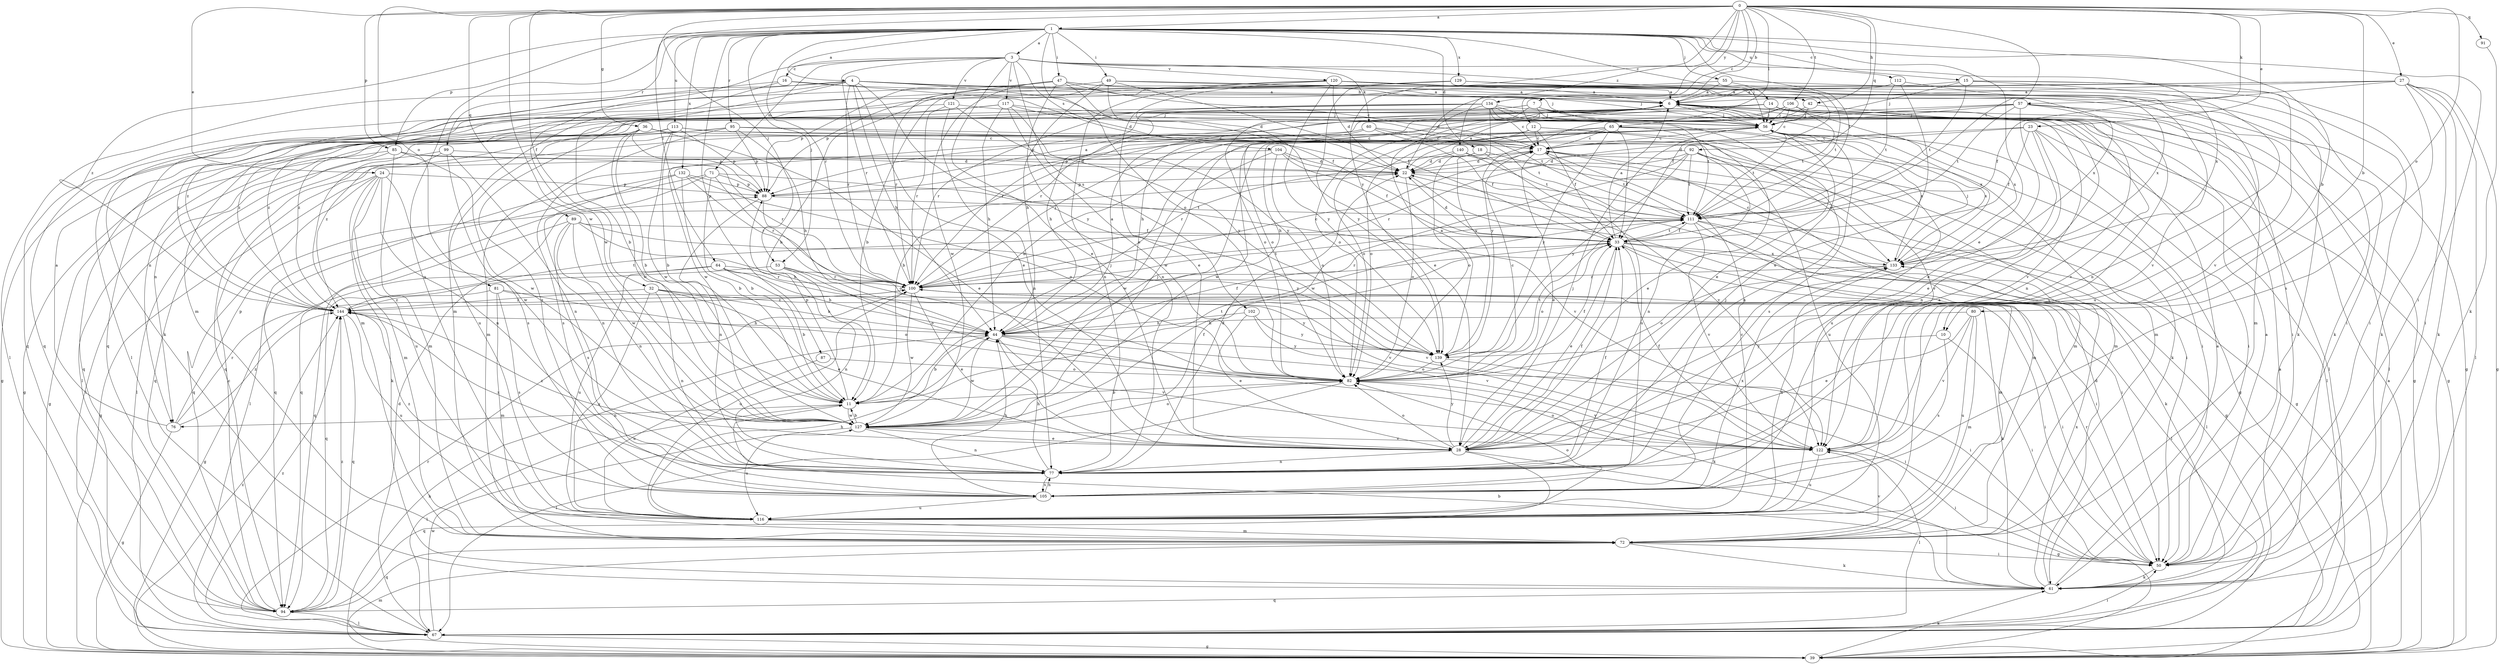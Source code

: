strict digraph  {
0;
1;
3;
4;
6;
7;
10;
11;
12;
14;
15;
16;
17;
18;
22;
23;
24;
27;
28;
32;
33;
36;
39;
42;
44;
47;
49;
50;
53;
55;
56;
57;
60;
61;
64;
65;
67;
71;
72;
76;
77;
80;
81;
82;
85;
87;
88;
89;
91;
92;
94;
95;
99;
100;
102;
104;
105;
106;
111;
112;
113;
116;
117;
120;
121;
122;
127;
129;
132;
133;
134;
139;
140;
144;
0 -> 1  [label=a];
0 -> 7  [label=b];
0 -> 10  [label=b];
0 -> 12  [label=c];
0 -> 23  [label=e];
0 -> 24  [label=e];
0 -> 27  [label=e];
0 -> 32  [label=f];
0 -> 36  [label=g];
0 -> 42  [label=h];
0 -> 53  [label=j];
0 -> 57  [label=k];
0 -> 64  [label=l];
0 -> 65  [label=l];
0 -> 80  [label=o];
0 -> 81  [label=o];
0 -> 85  [label=p];
0 -> 89  [label=q];
0 -> 91  [label=q];
0 -> 92  [label=q];
0 -> 106  [label=t];
0 -> 111  [label=t];
0 -> 127  [label=w];
0 -> 134  [label=y];
0 -> 139  [label=y];
0 -> 140  [label=z];
1 -> 3  [label=a];
1 -> 4  [label=a];
1 -> 10  [label=b];
1 -> 14  [label=c];
1 -> 15  [label=c];
1 -> 18  [label=d];
1 -> 28  [label=e];
1 -> 47  [label=i];
1 -> 49  [label=i];
1 -> 50  [label=i];
1 -> 53  [label=j];
1 -> 55  [label=j];
1 -> 82  [label=o];
1 -> 85  [label=p];
1 -> 87  [label=p];
1 -> 95  [label=r];
1 -> 99  [label=r];
1 -> 100  [label=r];
1 -> 111  [label=t];
1 -> 112  [label=u];
1 -> 113  [label=u];
1 -> 116  [label=u];
1 -> 129  [label=x];
1 -> 132  [label=x];
1 -> 144  [label=z];
3 -> 16  [label=c];
3 -> 28  [label=e];
3 -> 56  [label=j];
3 -> 60  [label=k];
3 -> 71  [label=m];
3 -> 100  [label=r];
3 -> 102  [label=s];
3 -> 104  [label=s];
3 -> 117  [label=v];
3 -> 120  [label=v];
3 -> 121  [label=v];
3 -> 127  [label=w];
3 -> 133  [label=x];
4 -> 11  [label=b];
4 -> 22  [label=d];
4 -> 28  [label=e];
4 -> 42  [label=h];
4 -> 44  [label=h];
4 -> 56  [label=j];
4 -> 67  [label=l];
4 -> 72  [label=m];
4 -> 94  [label=q];
4 -> 100  [label=r];
4 -> 133  [label=x];
4 -> 139  [label=y];
6 -> 56  [label=j];
6 -> 67  [label=l];
6 -> 76  [label=n];
6 -> 144  [label=z];
7 -> 56  [label=j];
7 -> 82  [label=o];
7 -> 88  [label=p];
7 -> 122  [label=v];
7 -> 133  [label=x];
7 -> 144  [label=z];
10 -> 50  [label=i];
10 -> 105  [label=s];
10 -> 139  [label=y];
11 -> 56  [label=j];
11 -> 67  [label=l];
11 -> 76  [label=n];
11 -> 88  [label=p];
11 -> 111  [label=t];
11 -> 127  [label=w];
12 -> 17  [label=c];
12 -> 33  [label=f];
12 -> 76  [label=n];
12 -> 77  [label=n];
12 -> 82  [label=o];
12 -> 94  [label=q];
12 -> 116  [label=u];
14 -> 44  [label=h];
14 -> 50  [label=i];
14 -> 56  [label=j];
14 -> 72  [label=m];
14 -> 100  [label=r];
14 -> 122  [label=v];
14 -> 133  [label=x];
15 -> 6  [label=a];
15 -> 56  [label=j];
15 -> 61  [label=k];
15 -> 77  [label=n];
15 -> 111  [label=t];
15 -> 122  [label=v];
16 -> 6  [label=a];
16 -> 22  [label=d];
16 -> 61  [label=k];
16 -> 72  [label=m];
17 -> 22  [label=d];
17 -> 28  [label=e];
17 -> 50  [label=i];
17 -> 72  [label=m];
17 -> 111  [label=t];
18 -> 22  [label=d];
18 -> 72  [label=m];
18 -> 82  [label=o];
18 -> 105  [label=s];
22 -> 6  [label=a];
22 -> 39  [label=g];
22 -> 72  [label=m];
22 -> 82  [label=o];
22 -> 88  [label=p];
23 -> 17  [label=c];
23 -> 22  [label=d];
23 -> 28  [label=e];
23 -> 33  [label=f];
23 -> 50  [label=i];
23 -> 67  [label=l];
23 -> 77  [label=n];
24 -> 39  [label=g];
24 -> 61  [label=k];
24 -> 72  [label=m];
24 -> 77  [label=n];
24 -> 88  [label=p];
24 -> 94  [label=q];
24 -> 116  [label=u];
24 -> 127  [label=w];
27 -> 6  [label=a];
27 -> 22  [label=d];
27 -> 33  [label=f];
27 -> 39  [label=g];
27 -> 50  [label=i];
27 -> 61  [label=k];
27 -> 67  [label=l];
27 -> 105  [label=s];
27 -> 144  [label=z];
28 -> 33  [label=f];
28 -> 39  [label=g];
28 -> 56  [label=j];
28 -> 77  [label=n];
28 -> 82  [label=o];
28 -> 94  [label=q];
28 -> 139  [label=y];
28 -> 144  [label=z];
32 -> 28  [label=e];
32 -> 44  [label=h];
32 -> 77  [label=n];
32 -> 116  [label=u];
32 -> 139  [label=y];
32 -> 144  [label=z];
33 -> 6  [label=a];
33 -> 22  [label=d];
33 -> 28  [label=e];
33 -> 50  [label=i];
33 -> 67  [label=l];
33 -> 72  [label=m];
33 -> 82  [label=o];
33 -> 100  [label=r];
33 -> 111  [label=t];
33 -> 133  [label=x];
36 -> 11  [label=b];
36 -> 17  [label=c];
36 -> 28  [label=e];
36 -> 88  [label=p];
36 -> 127  [label=w];
36 -> 144  [label=z];
39 -> 6  [label=a];
39 -> 44  [label=h];
39 -> 61  [label=k];
39 -> 72  [label=m];
39 -> 144  [label=z];
42 -> 39  [label=g];
42 -> 56  [label=j];
42 -> 82  [label=o];
44 -> 6  [label=a];
44 -> 11  [label=b];
44 -> 33  [label=f];
44 -> 50  [label=i];
44 -> 61  [label=k];
44 -> 122  [label=v];
44 -> 127  [label=w];
44 -> 139  [label=y];
47 -> 6  [label=a];
47 -> 17  [label=c];
47 -> 33  [label=f];
47 -> 39  [label=g];
47 -> 56  [label=j];
47 -> 67  [label=l];
47 -> 77  [label=n];
47 -> 88  [label=p];
47 -> 100  [label=r];
47 -> 127  [label=w];
49 -> 6  [label=a];
49 -> 11  [label=b];
49 -> 28  [label=e];
49 -> 33  [label=f];
49 -> 44  [label=h];
49 -> 61  [label=k];
49 -> 88  [label=p];
50 -> 6  [label=a];
50 -> 61  [label=k];
50 -> 100  [label=r];
53 -> 77  [label=n];
53 -> 82  [label=o];
53 -> 94  [label=q];
53 -> 100  [label=r];
53 -> 122  [label=v];
55 -> 6  [label=a];
55 -> 50  [label=i];
55 -> 94  [label=q];
55 -> 111  [label=t];
56 -> 17  [label=c];
56 -> 39  [label=g];
56 -> 44  [label=h];
56 -> 50  [label=i];
56 -> 105  [label=s];
56 -> 111  [label=t];
56 -> 133  [label=x];
57 -> 11  [label=b];
57 -> 28  [label=e];
57 -> 56  [label=j];
57 -> 67  [label=l];
57 -> 72  [label=m];
57 -> 105  [label=s];
57 -> 111  [label=t];
57 -> 139  [label=y];
60 -> 11  [label=b];
60 -> 17  [label=c];
60 -> 33  [label=f];
60 -> 61  [label=k];
60 -> 127  [label=w];
61 -> 6  [label=a];
61 -> 11  [label=b];
61 -> 22  [label=d];
61 -> 94  [label=q];
61 -> 133  [label=x];
64 -> 11  [label=b];
64 -> 39  [label=g];
64 -> 44  [label=h];
64 -> 100  [label=r];
64 -> 116  [label=u];
64 -> 122  [label=v];
65 -> 17  [label=c];
65 -> 28  [label=e];
65 -> 33  [label=f];
65 -> 72  [label=m];
65 -> 82  [label=o];
65 -> 88  [label=p];
65 -> 127  [label=w];
65 -> 133  [label=x];
65 -> 139  [label=y];
67 -> 6  [label=a];
67 -> 22  [label=d];
67 -> 39  [label=g];
67 -> 50  [label=i];
67 -> 100  [label=r];
67 -> 127  [label=w];
67 -> 144  [label=z];
71 -> 11  [label=b];
71 -> 67  [label=l];
71 -> 88  [label=p];
71 -> 94  [label=q];
71 -> 100  [label=r];
71 -> 122  [label=v];
72 -> 50  [label=i];
72 -> 61  [label=k];
72 -> 94  [label=q];
72 -> 122  [label=v];
76 -> 6  [label=a];
76 -> 39  [label=g];
76 -> 88  [label=p];
76 -> 100  [label=r];
76 -> 144  [label=z];
77 -> 22  [label=d];
77 -> 33  [label=f];
77 -> 44  [label=h];
77 -> 56  [label=j];
77 -> 105  [label=s];
77 -> 144  [label=z];
80 -> 28  [label=e];
80 -> 44  [label=h];
80 -> 72  [label=m];
80 -> 116  [label=u];
80 -> 122  [label=v];
81 -> 50  [label=i];
81 -> 72  [label=m];
81 -> 82  [label=o];
81 -> 105  [label=s];
81 -> 144  [label=z];
82 -> 11  [label=b];
82 -> 17  [label=c];
82 -> 33  [label=f];
82 -> 67  [label=l];
82 -> 111  [label=t];
82 -> 122  [label=v];
85 -> 22  [label=d];
85 -> 39  [label=g];
85 -> 67  [label=l];
85 -> 72  [label=m];
85 -> 100  [label=r];
85 -> 127  [label=w];
87 -> 82  [label=o];
87 -> 116  [label=u];
88 -> 6  [label=a];
88 -> 77  [label=n];
88 -> 82  [label=o];
88 -> 111  [label=t];
89 -> 33  [label=f];
89 -> 44  [label=h];
89 -> 77  [label=n];
89 -> 94  [label=q];
89 -> 105  [label=s];
89 -> 127  [label=w];
89 -> 139  [label=y];
91 -> 61  [label=k];
92 -> 22  [label=d];
92 -> 77  [label=n];
92 -> 100  [label=r];
92 -> 111  [label=t];
92 -> 116  [label=u];
92 -> 127  [label=w];
92 -> 133  [label=x];
92 -> 139  [label=y];
94 -> 17  [label=c];
94 -> 67  [label=l];
94 -> 144  [label=z];
95 -> 17  [label=c];
95 -> 39  [label=g];
95 -> 44  [label=h];
95 -> 67  [label=l];
95 -> 72  [label=m];
95 -> 88  [label=p];
95 -> 111  [label=t];
99 -> 22  [label=d];
99 -> 67  [label=l];
99 -> 77  [label=n];
99 -> 94  [label=q];
99 -> 105  [label=s];
100 -> 17  [label=c];
100 -> 28  [label=e];
100 -> 50  [label=i];
100 -> 56  [label=j];
100 -> 61  [label=k];
100 -> 111  [label=t];
100 -> 116  [label=u];
100 -> 127  [label=w];
100 -> 144  [label=z];
102 -> 28  [label=e];
102 -> 44  [label=h];
102 -> 122  [label=v];
102 -> 139  [label=y];
104 -> 22  [label=d];
104 -> 33  [label=f];
104 -> 82  [label=o];
104 -> 105  [label=s];
104 -> 122  [label=v];
104 -> 127  [label=w];
105 -> 6  [label=a];
105 -> 44  [label=h];
105 -> 77  [label=n];
105 -> 116  [label=u];
105 -> 133  [label=x];
105 -> 144  [label=z];
106 -> 17  [label=c];
106 -> 56  [label=j];
106 -> 77  [label=n];
106 -> 100  [label=r];
106 -> 111  [label=t];
106 -> 127  [label=w];
111 -> 33  [label=f];
111 -> 50  [label=i];
111 -> 61  [label=k];
111 -> 67  [label=l];
111 -> 122  [label=v];
112 -> 6  [label=a];
112 -> 28  [label=e];
112 -> 111  [label=t];
112 -> 116  [label=u];
113 -> 11  [label=b];
113 -> 17  [label=c];
113 -> 88  [label=p];
113 -> 94  [label=q];
113 -> 116  [label=u];
113 -> 122  [label=v];
113 -> 127  [label=w];
116 -> 17  [label=c];
116 -> 44  [label=h];
116 -> 72  [label=m];
116 -> 82  [label=o];
116 -> 133  [label=x];
117 -> 44  [label=h];
117 -> 56  [label=j];
117 -> 82  [label=o];
117 -> 105  [label=s];
117 -> 111  [label=t];
117 -> 139  [label=y];
117 -> 144  [label=z];
120 -> 6  [label=a];
120 -> 11  [label=b];
120 -> 22  [label=d];
120 -> 28  [label=e];
120 -> 50  [label=i];
120 -> 61  [label=k];
120 -> 77  [label=n];
120 -> 122  [label=v];
120 -> 133  [label=x];
120 -> 139  [label=y];
121 -> 39  [label=g];
121 -> 56  [label=j];
121 -> 77  [label=n];
121 -> 100  [label=r];
121 -> 139  [label=y];
122 -> 33  [label=f];
122 -> 50  [label=i];
122 -> 67  [label=l];
122 -> 82  [label=o];
122 -> 116  [label=u];
127 -> 11  [label=b];
127 -> 28  [label=e];
127 -> 33  [label=f];
127 -> 56  [label=j];
127 -> 77  [label=n];
127 -> 82  [label=o];
127 -> 116  [label=u];
127 -> 122  [label=v];
129 -> 6  [label=a];
129 -> 33  [label=f];
129 -> 94  [label=q];
129 -> 139  [label=y];
132 -> 11  [label=b];
132 -> 77  [label=n];
132 -> 82  [label=o];
132 -> 88  [label=p];
132 -> 94  [label=q];
132 -> 100  [label=r];
133 -> 17  [label=c];
133 -> 56  [label=j];
133 -> 82  [label=o];
133 -> 100  [label=r];
134 -> 17  [label=c];
134 -> 28  [label=e];
134 -> 39  [label=g];
134 -> 44  [label=h];
134 -> 56  [label=j];
134 -> 82  [label=o];
134 -> 100  [label=r];
134 -> 111  [label=t];
134 -> 139  [label=y];
134 -> 144  [label=z];
139 -> 6  [label=a];
139 -> 50  [label=i];
139 -> 82  [label=o];
140 -> 22  [label=d];
140 -> 39  [label=g];
140 -> 100  [label=r];
140 -> 111  [label=t];
144 -> 44  [label=h];
144 -> 94  [label=q];
144 -> 111  [label=t];
144 -> 116  [label=u];
}
